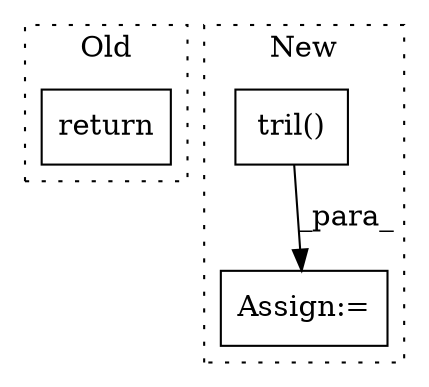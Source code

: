digraph G {
subgraph cluster0 {
1 [label="return" a="93" s="11493" l="7" shape="box"];
label = "Old";
style="dotted";
}
subgraph cluster1 {
2 [label="tril()" a="75" s="12708" l="37" shape="box"];
3 [label="Assign:=" a="68" s="12705" l="3" shape="box"];
label = "New";
style="dotted";
}
2 -> 3 [label="_para_"];
}